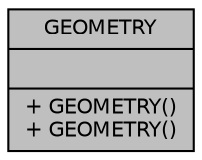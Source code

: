 digraph "GEOMETRY"
{
 // INTERACTIVE_SVG=YES
  bgcolor="transparent";
  edge [fontname="Helvetica",fontsize="10",labelfontname="Helvetica",labelfontsize="10"];
  node [fontname="Helvetica",fontsize="10",shape=record];
  Node1 [label="{GEOMETRY\n||+ GEOMETRY()\l+ GEOMETRY()\l}",height=0.2,width=0.4,color="black", fillcolor="grey75", style="filled", fontcolor="black"];
}
